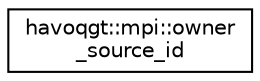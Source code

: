 digraph "Graphical Class Hierarchy"
{
  edge [fontname="Helvetica",fontsize="10",labelfontname="Helvetica",labelfontsize="10"];
  node [fontname="Helvetica",fontsize="10",shape=record];
  rankdir="LR";
  Node1 [label="havoqgt::mpi::owner\l_source_id",height=0.2,width=0.4,color="black", fillcolor="white", style="filled",URL="$classhavoqgt_1_1mpi_1_1owner__source__id.html"];
}
